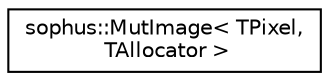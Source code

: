 digraph "Graphical Class Hierarchy"
{
 // LATEX_PDF_SIZE
  edge [fontname="Helvetica",fontsize="10",labelfontname="Helvetica",labelfontsize="10"];
  node [fontname="Helvetica",fontsize="10",shape=record];
  rankdir="LR";
  Node0 [label="sophus::MutImage\< TPixel,\l TAllocator \>",height=0.2,width=0.4,color="black", fillcolor="white", style="filled",URL="$classsophus_1_1_mut_image.html",tooltip="A image with write access to pixels and exclusive ownership. There is no copy constr / copy assignmen..."];
}
